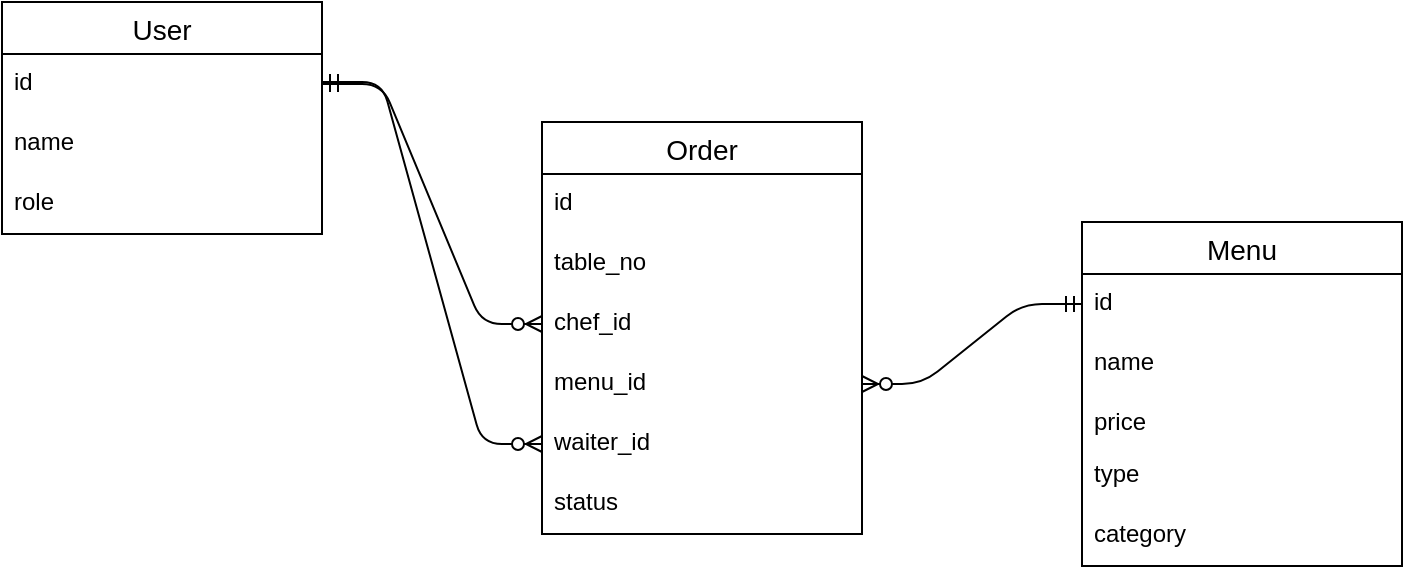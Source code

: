 <mxfile version="14.9.2" type="github" pages="3">
  <diagram id="TpzlO9uX-_jSFxg_mChm" name="ERD">
    <mxGraphModel dx="1038" dy="521" grid="1" gridSize="10" guides="1" tooltips="1" connect="1" arrows="1" fold="1" page="1" pageScale="1" pageWidth="827" pageHeight="1169" math="0" shadow="0">
      <root>
        <mxCell id="0" />
        <mxCell id="1" parent="0" />
        <mxCell id="zTbkuXteLoFAeEGaIJoD-1" value="User" style="swimlane;fontStyle=0;childLayout=stackLayout;horizontal=1;startSize=26;horizontalStack=0;resizeParent=1;resizeParentMax=0;resizeLast=0;collapsible=1;marginBottom=0;align=center;fontSize=14;" parent="1" vertex="1">
          <mxGeometry x="100" y="120" width="160" height="116" as="geometry" />
        </mxCell>
        <mxCell id="zTbkuXteLoFAeEGaIJoD-2" value="id" style="text;strokeColor=none;fillColor=none;spacingLeft=4;spacingRight=4;overflow=hidden;rotatable=0;points=[[0,0.5],[1,0.5]];portConstraint=eastwest;fontSize=12;" parent="zTbkuXteLoFAeEGaIJoD-1" vertex="1">
          <mxGeometry y="26" width="160" height="30" as="geometry" />
        </mxCell>
        <mxCell id="zTbkuXteLoFAeEGaIJoD-3" value="name" style="text;strokeColor=none;fillColor=none;spacingLeft=4;spacingRight=4;overflow=hidden;rotatable=0;points=[[0,0.5],[1,0.5]];portConstraint=eastwest;fontSize=12;" parent="zTbkuXteLoFAeEGaIJoD-1" vertex="1">
          <mxGeometry y="56" width="160" height="30" as="geometry" />
        </mxCell>
        <mxCell id="0XTJzVQdVALu3H4k3FcT-12" value="role" style="text;strokeColor=none;fillColor=none;spacingLeft=4;spacingRight=4;overflow=hidden;rotatable=0;points=[[0,0.5],[1,0.5]];portConstraint=eastwest;fontSize=12;" vertex="1" parent="zTbkuXteLoFAeEGaIJoD-1">
          <mxGeometry y="86" width="160" height="30" as="geometry" />
        </mxCell>
        <mxCell id="0XTJzVQdVALu3H4k3FcT-1" value="Order" style="swimlane;fontStyle=0;childLayout=stackLayout;horizontal=1;startSize=26;horizontalStack=0;resizeParent=1;resizeParentMax=0;resizeLast=0;collapsible=1;marginBottom=0;align=center;fontSize=14;" vertex="1" parent="1">
          <mxGeometry x="370" y="180" width="160" height="206" as="geometry" />
        </mxCell>
        <mxCell id="0XTJzVQdVALu3H4k3FcT-2" value="id" style="text;strokeColor=none;fillColor=none;spacingLeft=4;spacingRight=4;overflow=hidden;rotatable=0;points=[[0,0.5],[1,0.5]];portConstraint=eastwest;fontSize=12;" vertex="1" parent="0XTJzVQdVALu3H4k3FcT-1">
          <mxGeometry y="26" width="160" height="30" as="geometry" />
        </mxCell>
        <mxCell id="0XTJzVQdVALu3H4k3FcT-3" value="table_no" style="text;strokeColor=none;fillColor=none;spacingLeft=4;spacingRight=4;overflow=hidden;rotatable=0;points=[[0,0.5],[1,0.5]];portConstraint=eastwest;fontSize=12;" vertex="1" parent="0XTJzVQdVALu3H4k3FcT-1">
          <mxGeometry y="56" width="160" height="30" as="geometry" />
        </mxCell>
        <mxCell id="0XTJzVQdVALu3H4k3FcT-4" value="chef_id" style="text;strokeColor=none;fillColor=none;spacingLeft=4;spacingRight=4;overflow=hidden;rotatable=0;points=[[0,0.5],[1,0.5]];portConstraint=eastwest;fontSize=12;" vertex="1" parent="0XTJzVQdVALu3H4k3FcT-1">
          <mxGeometry y="86" width="160" height="30" as="geometry" />
        </mxCell>
        <mxCell id="0XTJzVQdVALu3H4k3FcT-16" value="menu_id" style="text;strokeColor=none;fillColor=none;spacingLeft=4;spacingRight=4;overflow=hidden;rotatable=0;points=[[0,0.5],[1,0.5]];portConstraint=eastwest;fontSize=12;" vertex="1" parent="0XTJzVQdVALu3H4k3FcT-1">
          <mxGeometry y="116" width="160" height="30" as="geometry" />
        </mxCell>
        <mxCell id="0XTJzVQdVALu3H4k3FcT-17" value="waiter_id" style="text;strokeColor=none;fillColor=none;spacingLeft=4;spacingRight=4;overflow=hidden;rotatable=0;points=[[0,0.5],[1,0.5]];portConstraint=eastwest;fontSize=12;" vertex="1" parent="0XTJzVQdVALu3H4k3FcT-1">
          <mxGeometry y="146" width="160" height="30" as="geometry" />
        </mxCell>
        <mxCell id="0XTJzVQdVALu3H4k3FcT-24" value="status" style="text;strokeColor=none;fillColor=none;spacingLeft=4;spacingRight=4;overflow=hidden;rotatable=0;points=[[0,0.5],[1,0.5]];portConstraint=eastwest;fontSize=12;" vertex="1" parent="0XTJzVQdVALu3H4k3FcT-1">
          <mxGeometry y="176" width="160" height="30" as="geometry" />
        </mxCell>
        <mxCell id="0XTJzVQdVALu3H4k3FcT-6" value="Menu" style="swimlane;fontStyle=0;childLayout=stackLayout;horizontal=1;startSize=26;horizontalStack=0;resizeParent=1;resizeParentMax=0;resizeLast=0;collapsible=1;marginBottom=0;align=center;fontSize=14;" vertex="1" parent="1">
          <mxGeometry x="640" y="230" width="160" height="172" as="geometry" />
        </mxCell>
        <mxCell id="0XTJzVQdVALu3H4k3FcT-7" value="id" style="text;strokeColor=none;fillColor=none;spacingLeft=4;spacingRight=4;overflow=hidden;rotatable=0;points=[[0,0.5],[1,0.5]];portConstraint=eastwest;fontSize=12;" vertex="1" parent="0XTJzVQdVALu3H4k3FcT-6">
          <mxGeometry y="26" width="160" height="30" as="geometry" />
        </mxCell>
        <mxCell id="0XTJzVQdVALu3H4k3FcT-8" value="name" style="text;strokeColor=none;fillColor=none;spacingLeft=4;spacingRight=4;overflow=hidden;rotatable=0;points=[[0,0.5],[1,0.5]];portConstraint=eastwest;fontSize=12;" vertex="1" parent="0XTJzVQdVALu3H4k3FcT-6">
          <mxGeometry y="56" width="160" height="30" as="geometry" />
        </mxCell>
        <mxCell id="hrf2P5JScx3775JFsGKy-1" value="price" style="text;strokeColor=none;fillColor=none;align=left;verticalAlign=top;spacingLeft=4;spacingRight=4;overflow=hidden;rotatable=0;points=[[0,0.5],[1,0.5]];portConstraint=eastwest;" vertex="1" parent="0XTJzVQdVALu3H4k3FcT-6">
          <mxGeometry y="86" width="160" height="26" as="geometry" />
        </mxCell>
        <mxCell id="0XTJzVQdVALu3H4k3FcT-9" value="type" style="text;strokeColor=none;fillColor=none;spacingLeft=4;spacingRight=4;overflow=hidden;rotatable=0;points=[[0,0.5],[1,0.5]];portConstraint=eastwest;fontSize=12;" vertex="1" parent="0XTJzVQdVALu3H4k3FcT-6">
          <mxGeometry y="112" width="160" height="30" as="geometry" />
        </mxCell>
        <mxCell id="0XTJzVQdVALu3H4k3FcT-10" value="category" style="text;strokeColor=none;fillColor=none;spacingLeft=4;spacingRight=4;overflow=hidden;rotatable=0;points=[[0,0.5],[1,0.5]];portConstraint=eastwest;fontSize=12;" vertex="1" parent="0XTJzVQdVALu3H4k3FcT-6">
          <mxGeometry y="142" width="160" height="30" as="geometry" />
        </mxCell>
        <mxCell id="0XTJzVQdVALu3H4k3FcT-21" value="" style="edgeStyle=entityRelationEdgeStyle;fontSize=12;html=1;endArrow=ERzeroToMany;startArrow=ERmandOne;entryX=0;entryY=0.5;entryDx=0;entryDy=0;" edge="1" parent="1" source="zTbkuXteLoFAeEGaIJoD-2" target="0XTJzVQdVALu3H4k3FcT-4">
          <mxGeometry width="100" height="100" relative="1" as="geometry">
            <mxPoint x="270" y="270" as="sourcePoint" />
            <mxPoint x="370" y="170" as="targetPoint" />
          </mxGeometry>
        </mxCell>
        <mxCell id="0XTJzVQdVALu3H4k3FcT-22" value="" style="edgeStyle=entityRelationEdgeStyle;fontSize=12;html=1;endArrow=ERzeroToMany;startArrow=ERmandOne;entryX=0;entryY=0.5;entryDx=0;entryDy=0;" edge="1" parent="1" target="0XTJzVQdVALu3H4k3FcT-17">
          <mxGeometry width="100" height="100" relative="1" as="geometry">
            <mxPoint x="260" y="160" as="sourcePoint" />
            <mxPoint x="380" y="291" as="targetPoint" />
          </mxGeometry>
        </mxCell>
        <mxCell id="0XTJzVQdVALu3H4k3FcT-23" value="" style="edgeStyle=entityRelationEdgeStyle;fontSize=12;html=1;endArrow=ERzeroToMany;startArrow=ERmandOne;entryX=1;entryY=0.5;entryDx=0;entryDy=0;exitX=0;exitY=0.5;exitDx=0;exitDy=0;" edge="1" parent="1" source="0XTJzVQdVALu3H4k3FcT-7" target="0XTJzVQdVALu3H4k3FcT-16">
          <mxGeometry width="100" height="100" relative="1" as="geometry">
            <mxPoint x="520" y="366" as="sourcePoint" />
            <mxPoint x="620" y="290" as="targetPoint" />
          </mxGeometry>
        </mxCell>
      </root>
    </mxGraphModel>
  </diagram>
  <diagram name="ERD New" id="vkC5xPXB4qokfhhUcDKv">
    <mxGraphModel dx="1038" dy="579" grid="1" gridSize="10" guides="1" tooltips="1" connect="1" arrows="1" fold="1" page="1" pageScale="1" pageWidth="827" pageHeight="1169" math="0" shadow="0">
      <root>
        <mxCell id="EJYRjer9uECquiIF8lyG-0" />
        <mxCell id="EJYRjer9uECquiIF8lyG-1" parent="EJYRjer9uECquiIF8lyG-0" />
        <mxCell id="EJYRjer9uECquiIF8lyG-2" value="User" style="swimlane;fontStyle=0;childLayout=stackLayout;horizontal=1;startSize=26;horizontalStack=0;resizeParent=1;resizeParentMax=0;resizeLast=0;collapsible=1;marginBottom=0;align=center;fontSize=14;" vertex="1" parent="EJYRjer9uECquiIF8lyG-1">
          <mxGeometry x="100" y="120" width="160" height="116" as="geometry" />
        </mxCell>
        <mxCell id="EJYRjer9uECquiIF8lyG-3" value="id" style="text;strokeColor=none;fillColor=none;spacingLeft=4;spacingRight=4;overflow=hidden;rotatable=0;points=[[0,0.5],[1,0.5]];portConstraint=eastwest;fontSize=12;" vertex="1" parent="EJYRjer9uECquiIF8lyG-2">
          <mxGeometry y="26" width="160" height="30" as="geometry" />
        </mxCell>
        <mxCell id="EJYRjer9uECquiIF8lyG-4" value="name" style="text;strokeColor=none;fillColor=none;spacingLeft=4;spacingRight=4;overflow=hidden;rotatable=0;points=[[0,0.5],[1,0.5]];portConstraint=eastwest;fontSize=12;" vertex="1" parent="EJYRjer9uECquiIF8lyG-2">
          <mxGeometry y="56" width="160" height="30" as="geometry" />
        </mxCell>
        <mxCell id="EJYRjer9uECquiIF8lyG-19" value="role" style="text;strokeColor=none;fillColor=none;spacingLeft=4;spacingRight=4;overflow=hidden;rotatable=0;points=[[0,0.5],[1,0.5]];portConstraint=eastwest;fontSize=12;" vertex="1" parent="EJYRjer9uECquiIF8lyG-2">
          <mxGeometry y="86" width="160" height="30" as="geometry" />
        </mxCell>
        <mxCell id="EJYRjer9uECquiIF8lyG-5" value="Order" style="swimlane;fontStyle=0;childLayout=stackLayout;horizontal=1;startSize=26;horizontalStack=0;resizeParent=1;resizeParentMax=0;resizeLast=0;collapsible=1;marginBottom=0;align=center;fontSize=14;" vertex="1" parent="EJYRjer9uECquiIF8lyG-1">
          <mxGeometry x="370" y="180" width="160" height="206" as="geometry" />
        </mxCell>
        <mxCell id="EJYRjer9uECquiIF8lyG-6" value="id" style="text;strokeColor=none;fillColor=none;spacingLeft=4;spacingRight=4;overflow=hidden;rotatable=0;points=[[0,0.5],[1,0.5]];portConstraint=eastwest;fontSize=12;" vertex="1" parent="EJYRjer9uECquiIF8lyG-5">
          <mxGeometry y="26" width="160" height="30" as="geometry" />
        </mxCell>
        <mxCell id="EJYRjer9uECquiIF8lyG-7" value="table_no" style="text;strokeColor=none;fillColor=none;spacingLeft=4;spacingRight=4;overflow=hidden;rotatable=0;points=[[0,0.5],[1,0.5]];portConstraint=eastwest;fontSize=12;" vertex="1" parent="EJYRjer9uECquiIF8lyG-5">
          <mxGeometry y="56" width="160" height="30" as="geometry" />
        </mxCell>
        <mxCell id="EJYRjer9uECquiIF8lyG-8" value="cheff_id" style="text;strokeColor=none;fillColor=none;spacingLeft=4;spacingRight=4;overflow=hidden;rotatable=0;points=[[0,0.5],[1,0.5]];portConstraint=eastwest;fontSize=12;" vertex="1" parent="EJYRjer9uECquiIF8lyG-5">
          <mxGeometry y="86" width="160" height="30" as="geometry" />
        </mxCell>
        <mxCell id="EJYRjer9uECquiIF8lyG-9" value="menu_id" style="text;strokeColor=none;fillColor=none;spacingLeft=4;spacingRight=4;overflow=hidden;rotatable=0;points=[[0,0.5],[1,0.5]];portConstraint=eastwest;fontSize=12;" vertex="1" parent="EJYRjer9uECquiIF8lyG-5">
          <mxGeometry y="116" width="160" height="30" as="geometry" />
        </mxCell>
        <mxCell id="EJYRjer9uECquiIF8lyG-10" value="waiter_id" style="text;strokeColor=none;fillColor=none;spacingLeft=4;spacingRight=4;overflow=hidden;rotatable=0;points=[[0,0.5],[1,0.5]];portConstraint=eastwest;fontSize=12;" vertex="1" parent="EJYRjer9uECquiIF8lyG-5">
          <mxGeometry y="146" width="160" height="30" as="geometry" />
        </mxCell>
        <mxCell id="EJYRjer9uECquiIF8lyG-11" value="status" style="text;strokeColor=none;fillColor=none;spacingLeft=4;spacingRight=4;overflow=hidden;rotatable=0;points=[[0,0.5],[1,0.5]];portConstraint=eastwest;fontSize=12;" vertex="1" parent="EJYRjer9uECquiIF8lyG-5">
          <mxGeometry y="176" width="160" height="30" as="geometry" />
        </mxCell>
        <mxCell id="EJYRjer9uECquiIF8lyG-12" value="Menu" style="swimlane;fontStyle=0;childLayout=stackLayout;horizontal=1;startSize=26;horizontalStack=0;resizeParent=1;resizeParentMax=0;resizeLast=0;collapsible=1;marginBottom=0;align=center;fontSize=14;" vertex="1" parent="EJYRjer9uECquiIF8lyG-1">
          <mxGeometry x="640" y="230" width="160" height="172" as="geometry" />
        </mxCell>
        <mxCell id="EJYRjer9uECquiIF8lyG-13" value="id" style="text;strokeColor=none;fillColor=none;spacingLeft=4;spacingRight=4;overflow=hidden;rotatable=0;points=[[0,0.5],[1,0.5]];portConstraint=eastwest;fontSize=12;" vertex="1" parent="EJYRjer9uECquiIF8lyG-12">
          <mxGeometry y="26" width="160" height="30" as="geometry" />
        </mxCell>
        <mxCell id="EJYRjer9uECquiIF8lyG-14" value="name" style="text;strokeColor=none;fillColor=none;spacingLeft=4;spacingRight=4;overflow=hidden;rotatable=0;points=[[0,0.5],[1,0.5]];portConstraint=eastwest;fontSize=12;" vertex="1" parent="EJYRjer9uECquiIF8lyG-12">
          <mxGeometry y="56" width="160" height="30" as="geometry" />
        </mxCell>
        <mxCell id="EJYRjer9uECquiIF8lyG-15" value="price" style="text;strokeColor=none;fillColor=none;align=left;verticalAlign=top;spacingLeft=4;spacingRight=4;overflow=hidden;rotatable=0;points=[[0,0.5],[1,0.5]];portConstraint=eastwest;" vertex="1" parent="EJYRjer9uECquiIF8lyG-12">
          <mxGeometry y="86" width="160" height="26" as="geometry" />
        </mxCell>
        <mxCell id="EJYRjer9uECquiIF8lyG-16" value="type" style="text;strokeColor=none;fillColor=none;spacingLeft=4;spacingRight=4;overflow=hidden;rotatable=0;points=[[0,0.5],[1,0.5]];portConstraint=eastwest;fontSize=12;" vertex="1" parent="EJYRjer9uECquiIF8lyG-12">
          <mxGeometry y="112" width="160" height="30" as="geometry" />
        </mxCell>
        <mxCell id="EJYRjer9uECquiIF8lyG-17" value="category" style="text;strokeColor=none;fillColor=none;spacingLeft=4;spacingRight=4;overflow=hidden;rotatable=0;points=[[0,0.5],[1,0.5]];portConstraint=eastwest;fontSize=12;" vertex="1" parent="EJYRjer9uECquiIF8lyG-12">
          <mxGeometry y="142" width="160" height="30" as="geometry" />
        </mxCell>
        <mxCell id="EJYRjer9uECquiIF8lyG-21" value="" style="edgeStyle=entityRelationEdgeStyle;fontSize=12;html=1;endArrow=ERzeroToMany;startArrow=ERmandOne;entryX=0;entryY=0.5;entryDx=0;entryDy=0;" edge="1" parent="EJYRjer9uECquiIF8lyG-1" source="EJYRjer9uECquiIF8lyG-3" target="EJYRjer9uECquiIF8lyG-8">
          <mxGeometry width="100" height="100" relative="1" as="geometry">
            <mxPoint x="270" y="270" as="sourcePoint" />
            <mxPoint x="370" y="170" as="targetPoint" />
          </mxGeometry>
        </mxCell>
        <mxCell id="EJYRjer9uECquiIF8lyG-23" value="" style="edgeStyle=entityRelationEdgeStyle;fontSize=12;html=1;endArrow=ERzeroToMany;startArrow=ERmandOne;entryX=1;entryY=0.5;entryDx=0;entryDy=0;exitX=0;exitY=0.5;exitDx=0;exitDy=0;" edge="1" parent="EJYRjer9uECquiIF8lyG-1" source="EJYRjer9uECquiIF8lyG-13" target="EJYRjer9uECquiIF8lyG-9">
          <mxGeometry width="100" height="100" relative="1" as="geometry">
            <mxPoint x="520" y="366" as="sourcePoint" />
            <mxPoint x="620" y="290" as="targetPoint" />
          </mxGeometry>
        </mxCell>
      </root>
    </mxGraphModel>
  </diagram>
  <diagram id="zYb-bsE84CB9MKvqwKIp" name="Class Diagram">
    <mxGraphModel dx="1038" dy="521" grid="1" gridSize="10" guides="1" tooltips="1" connect="1" arrows="1" fold="1" page="1" pageScale="1" pageWidth="827" pageHeight="1169" math="0" shadow="0">
      <root>
        <mxCell id="HRRFf-iQaqE2Xjwso4pb-0" />
        <mxCell id="HRRFf-iQaqE2Xjwso4pb-1" parent="HRRFf-iQaqE2Xjwso4pb-0" />
        <mxCell id="HRRFf-iQaqE2Xjwso4pb-2" value="Chef" style="swimlane;fontStyle=1;align=center;verticalAlign=top;childLayout=stackLayout;horizontal=1;startSize=26;horizontalStack=0;resizeParent=1;resizeParentMax=0;resizeLast=0;collapsible=1;marginBottom=0;" vertex="1" parent="HRRFf-iQaqE2Xjwso4pb-1">
          <mxGeometry x="200" y="60" width="160" height="64" as="geometry" />
        </mxCell>
        <mxCell id="HRRFf-iQaqE2Xjwso4pb-4" value="" style="line;strokeWidth=1;fillColor=none;align=left;verticalAlign=middle;spacingTop=-1;spacingLeft=3;spacingRight=3;rotatable=0;labelPosition=right;points=[];portConstraint=eastwest;" vertex="1" parent="HRRFf-iQaqE2Xjwso4pb-2">
          <mxGeometry y="26" width="160" height="8" as="geometry" />
        </mxCell>
        <mxCell id="O2iXj49pAVpXX92S3JUC-13" value="+ viewOrder()" style="text;strokeColor=none;fillColor=none;align=left;verticalAlign=top;spacingLeft=4;spacingRight=4;overflow=hidden;rotatable=0;points=[[0,0.5],[1,0.5]];portConstraint=eastwest;" vertex="1" parent="HRRFf-iQaqE2Xjwso4pb-2">
          <mxGeometry y="34" width="160" height="30" as="geometry" />
        </mxCell>
        <mxCell id="HRRFf-iQaqE2Xjwso4pb-7" value="Order" style="swimlane;fontStyle=1;align=center;verticalAlign=top;childLayout=stackLayout;horizontal=1;startSize=26;horizontalStack=0;resizeParent=1;resizeParentMax=0;resizeLast=0;collapsible=1;marginBottom=0;" vertex="1" parent="HRRFf-iQaqE2Xjwso4pb-1">
          <mxGeometry x="430" y="280" width="160" height="372" as="geometry" />
        </mxCell>
        <mxCell id="HRRFf-iQaqE2Xjwso4pb-8" value="- id: int" style="text;strokeColor=none;fillColor=none;align=left;verticalAlign=top;spacingLeft=4;spacingRight=4;overflow=hidden;rotatable=0;points=[[0,0.5],[1,0.5]];portConstraint=eastwest;" vertex="1" parent="HRRFf-iQaqE2Xjwso4pb-7">
          <mxGeometry y="26" width="160" height="26" as="geometry" />
        </mxCell>
        <mxCell id="HRRFf-iQaqE2Xjwso4pb-9" value="- table_no: varchar(10)" style="text;strokeColor=none;fillColor=none;align=left;verticalAlign=top;spacingLeft=4;spacingRight=4;overflow=hidden;rotatable=0;points=[[0,0.5],[1,0.5]];portConstraint=eastwest;" vertex="1" parent="HRRFf-iQaqE2Xjwso4pb-7">
          <mxGeometry y="52" width="160" height="26" as="geometry" />
        </mxCell>
        <mxCell id="mgfCIXDDexsU75hQidlB-0" value="- chef_id: int" style="text;strokeColor=none;fillColor=none;align=left;verticalAlign=top;spacingLeft=4;spacingRight=4;overflow=hidden;rotatable=0;points=[[0,0.5],[1,0.5]];portConstraint=eastwest;" vertex="1" parent="HRRFf-iQaqE2Xjwso4pb-7">
          <mxGeometry y="78" width="160" height="26" as="geometry" />
        </mxCell>
        <mxCell id="mgfCIXDDexsU75hQidlB-1" value="- waiter_id: int" style="text;strokeColor=none;fillColor=none;align=left;verticalAlign=top;spacingLeft=4;spacingRight=4;overflow=hidden;rotatable=0;points=[[0,0.5],[1,0.5]];portConstraint=eastwest;" vertex="1" parent="HRRFf-iQaqE2Xjwso4pb-7">
          <mxGeometry y="104" width="160" height="26" as="geometry" />
        </mxCell>
        <mxCell id="mgfCIXDDexsU75hQidlB-2" value="- menu_id: int" style="text;strokeColor=none;fillColor=none;align=left;verticalAlign=top;spacingLeft=4;spacingRight=4;overflow=hidden;rotatable=0;points=[[0,0.5],[1,0.5]];portConstraint=eastwest;" vertex="1" parent="HRRFf-iQaqE2Xjwso4pb-7">
          <mxGeometry y="130" width="160" height="26" as="geometry" />
        </mxCell>
        <mxCell id="HRRFf-iQaqE2Xjwso4pb-11" value="- status: varchar(5)" style="text;strokeColor=none;fillColor=none;align=left;verticalAlign=top;spacingLeft=4;spacingRight=4;overflow=hidden;rotatable=0;points=[[0,0.5],[1,0.5]];portConstraint=eastwest;" vertex="1" parent="HRRFf-iQaqE2Xjwso4pb-7">
          <mxGeometry y="156" width="160" height="26" as="geometry" />
        </mxCell>
        <mxCell id="HRRFf-iQaqE2Xjwso4pb-10" value="" style="line;strokeWidth=1;fillColor=none;align=left;verticalAlign=middle;spacingTop=-1;spacingLeft=3;spacingRight=3;rotatable=0;labelPosition=right;points=[];portConstraint=eastwest;" vertex="1" parent="HRRFf-iQaqE2Xjwso4pb-7">
          <mxGeometry y="182" width="160" height="8" as="geometry" />
        </mxCell>
        <mxCell id="O2iXj49pAVpXX92S3JUC-1" value="+ viewOpenOrder()" style="text;strokeColor=none;fillColor=none;align=left;verticalAlign=top;spacingLeft=4;spacingRight=4;overflow=hidden;rotatable=0;points=[[0,0.5],[1,0.5]];portConstraint=eastwest;" vertex="1" parent="HRRFf-iQaqE2Xjwso4pb-7">
          <mxGeometry y="190" width="160" height="26" as="geometry" />
        </mxCell>
        <mxCell id="O2iXj49pAVpXX92S3JUC-2" value="+ viewCloseOrder()" style="text;strokeColor=none;fillColor=none;align=left;verticalAlign=top;spacingLeft=4;spacingRight=4;overflow=hidden;rotatable=0;points=[[0,0.5],[1,0.5]];portConstraint=eastwest;" vertex="1" parent="HRRFf-iQaqE2Xjwso4pb-7">
          <mxGeometry y="216" width="160" height="26" as="geometry" />
        </mxCell>
        <mxCell id="O2iXj49pAVpXX92S3JUC-3" value="+ viewProcessingOrder()" style="text;strokeColor=none;fillColor=none;align=left;verticalAlign=top;spacingLeft=4;spacingRight=4;overflow=hidden;rotatable=0;points=[[0,0.5],[1,0.5]];portConstraint=eastwest;" vertex="1" parent="HRRFf-iQaqE2Xjwso4pb-7">
          <mxGeometry y="242" width="160" height="26" as="geometry" />
        </mxCell>
        <mxCell id="O2iXj49pAVpXX92S3JUC-0" value="+ createOrder()" style="text;strokeColor=none;fillColor=none;align=left;verticalAlign=top;spacingLeft=4;spacingRight=4;overflow=hidden;rotatable=0;points=[[0,0.5],[1,0.5]];portConstraint=eastwest;" vertex="1" parent="HRRFf-iQaqE2Xjwso4pb-7">
          <mxGeometry y="268" width="160" height="26" as="geometry" />
        </mxCell>
        <mxCell id="HRRFf-iQaqE2Xjwso4pb-19" value="+ processOrder()" style="text;strokeColor=none;fillColor=none;align=left;verticalAlign=top;spacingLeft=4;spacingRight=4;overflow=hidden;rotatable=0;points=[[0,0.5],[1,0.5]];portConstraint=eastwest;" vertex="1" parent="HRRFf-iQaqE2Xjwso4pb-7">
          <mxGeometry y="294" width="160" height="26" as="geometry" />
        </mxCell>
        <mxCell id="O2iXj49pAVpXX92S3JUC-4" value="+ closeOrder()" style="text;strokeColor=none;fillColor=none;align=left;verticalAlign=top;spacingLeft=4;spacingRight=4;overflow=hidden;rotatable=0;points=[[0,0.5],[1,0.5]];portConstraint=eastwest;" vertex="1" parent="HRRFf-iQaqE2Xjwso4pb-7">
          <mxGeometry y="320" width="160" height="26" as="geometry" />
        </mxCell>
        <mxCell id="O2iXj49pAVpXX92S3JUC-5" value="+ modifyOrder()" style="text;strokeColor=none;fillColor=none;align=left;verticalAlign=top;spacingLeft=4;spacingRight=4;overflow=hidden;rotatable=0;points=[[0,0.5],[1,0.5]];portConstraint=eastwest;" vertex="1" parent="HRRFf-iQaqE2Xjwso4pb-7">
          <mxGeometry y="346" width="160" height="26" as="geometry" />
        </mxCell>
        <mxCell id="HRRFf-iQaqE2Xjwso4pb-12" value="Menu" style="swimlane;fontStyle=1;align=center;verticalAlign=top;childLayout=stackLayout;horizontal=1;startSize=26;horizontalStack=0;resizeParent=1;resizeParentMax=0;resizeLast=0;collapsible=1;marginBottom=0;" vertex="1" parent="HRRFf-iQaqE2Xjwso4pb-1">
          <mxGeometry x="650" y="280" width="160" height="242" as="geometry" />
        </mxCell>
        <mxCell id="HRRFf-iQaqE2Xjwso4pb-13" value="- id: int" style="text;strokeColor=none;fillColor=none;align=left;verticalAlign=top;spacingLeft=4;spacingRight=4;overflow=hidden;rotatable=0;points=[[0,0.5],[1,0.5]];portConstraint=eastwest;" vertex="1" parent="HRRFf-iQaqE2Xjwso4pb-12">
          <mxGeometry y="26" width="160" height="26" as="geometry" />
        </mxCell>
        <mxCell id="HRRFf-iQaqE2Xjwso4pb-14" value="- name: varchar(100)" style="text;strokeColor=none;fillColor=none;align=left;verticalAlign=top;spacingLeft=4;spacingRight=4;overflow=hidden;rotatable=0;points=[[0,0.5],[1,0.5]];portConstraint=eastwest;" vertex="1" parent="HRRFf-iQaqE2Xjwso4pb-12">
          <mxGeometry y="52" width="160" height="26" as="geometry" />
        </mxCell>
        <mxCell id="oURKAWG4ZIIDqlEx1P40-0" value="- price: int" style="text;strokeColor=none;fillColor=none;align=left;verticalAlign=top;spacingLeft=4;spacingRight=4;overflow=hidden;rotatable=0;points=[[0,0.5],[1,0.5]];portConstraint=eastwest;" vertex="1" parent="HRRFf-iQaqE2Xjwso4pb-12">
          <mxGeometry y="78" width="160" height="26" as="geometry" />
        </mxCell>
        <mxCell id="HRRFf-iQaqE2Xjwso4pb-15" value="- type: varchar(20)&#xa;" style="text;strokeColor=none;fillColor=none;align=left;verticalAlign=top;spacingLeft=4;spacingRight=4;overflow=hidden;rotatable=0;points=[[0,0.5],[1,0.5]];portConstraint=eastwest;" vertex="1" parent="HRRFf-iQaqE2Xjwso4pb-12">
          <mxGeometry y="104" width="160" height="26" as="geometry" />
        </mxCell>
        <mxCell id="HRRFf-iQaqE2Xjwso4pb-17" value="- category: varchar(20)" style="text;strokeColor=none;fillColor=none;align=left;verticalAlign=top;spacingLeft=4;spacingRight=4;overflow=hidden;rotatable=0;points=[[0,0.5],[1,0.5]];portConstraint=eastwest;" vertex="1" parent="HRRFf-iQaqE2Xjwso4pb-12">
          <mxGeometry y="130" width="160" height="26" as="geometry" />
        </mxCell>
        <mxCell id="HRRFf-iQaqE2Xjwso4pb-16" value="" style="line;strokeWidth=1;fillColor=none;align=left;verticalAlign=middle;spacingTop=-1;spacingLeft=3;spacingRight=3;rotatable=0;labelPosition=right;points=[];portConstraint=eastwest;" vertex="1" parent="HRRFf-iQaqE2Xjwso4pb-12">
          <mxGeometry y="156" width="160" height="8" as="geometry" />
        </mxCell>
        <mxCell id="HRRFf-iQaqE2Xjwso4pb-18" value="+ showMenu()&#xa;" style="text;strokeColor=none;fillColor=none;align=left;verticalAlign=top;spacingLeft=4;spacingRight=4;overflow=hidden;rotatable=0;points=[[0,0.5],[1,0.5]];portConstraint=eastwest;" vertex="1" parent="HRRFf-iQaqE2Xjwso4pb-12">
          <mxGeometry y="164" width="160" height="26" as="geometry" />
        </mxCell>
        <mxCell id="O2iXj49pAVpXX92S3JUC-6" value="+ insertMenu()" style="text;strokeColor=none;fillColor=none;align=left;verticalAlign=top;spacingLeft=4;spacingRight=4;overflow=hidden;rotatable=0;points=[[0,0.5],[1,0.5]];portConstraint=eastwest;" vertex="1" parent="HRRFf-iQaqE2Xjwso4pb-12">
          <mxGeometry y="190" width="160" height="26" as="geometry" />
        </mxCell>
        <mxCell id="O2iXj49pAVpXX92S3JUC-7" value="+ editMenu()" style="text;strokeColor=none;fillColor=none;align=left;verticalAlign=top;spacingLeft=4;spacingRight=4;overflow=hidden;rotatable=0;points=[[0,0.5],[1,0.5]];portConstraint=eastwest;" vertex="1" parent="HRRFf-iQaqE2Xjwso4pb-12">
          <mxGeometry y="216" width="160" height="26" as="geometry" />
        </mxCell>
        <mxCell id="T5FBr6-Sj01AoJT_ocx3-5" style="edgeStyle=orthogonalEdgeStyle;rounded=0;orthogonalLoop=1;jettySize=auto;html=1;entryX=0.995;entryY=0.128;entryDx=0;entryDy=0;entryPerimeter=0;" edge="1" parent="HRRFf-iQaqE2Xjwso4pb-1" source="HRRFf-iQaqE2Xjwso4pb-20" target="T5FBr6-Sj01AoJT_ocx3-0">
          <mxGeometry relative="1" as="geometry" />
        </mxCell>
        <mxCell id="HRRFf-iQaqE2Xjwso4pb-20" value="Waiter" style="swimlane;fontStyle=1;align=center;verticalAlign=top;childLayout=stackLayout;horizontal=1;startSize=26;horizontalStack=0;resizeParent=1;resizeParentMax=0;resizeLast=0;collapsible=1;marginBottom=0;" vertex="1" parent="HRRFf-iQaqE2Xjwso4pb-1">
          <mxGeometry x="170" y="360" width="160" height="54" as="geometry" />
        </mxCell>
        <mxCell id="HRRFf-iQaqE2Xjwso4pb-23" value="" style="line;strokeWidth=1;fillColor=none;align=left;verticalAlign=middle;spacingTop=-1;spacingLeft=3;spacingRight=3;rotatable=0;labelPosition=right;points=[];portConstraint=eastwest;" vertex="1" parent="HRRFf-iQaqE2Xjwso4pb-20">
          <mxGeometry y="26" width="160" height="2" as="geometry" />
        </mxCell>
        <mxCell id="O2iXj49pAVpXX92S3JUC-12" value="+ viewOrder()" style="text;strokeColor=none;fillColor=none;align=left;verticalAlign=top;spacingLeft=4;spacingRight=4;overflow=hidden;rotatable=0;points=[[0,0.5],[1,0.5]];portConstraint=eastwest;" vertex="1" parent="HRRFf-iQaqE2Xjwso4pb-20">
          <mxGeometry y="28" width="160" height="26" as="geometry" />
        </mxCell>
        <mxCell id="O2iXj49pAVpXX92S3JUC-8" value="" style="edgeStyle=entityRelationEdgeStyle;fontSize=12;html=1;endArrow=ERzeroToMany;startArrow=ERmandOne;exitX=1;exitY=0.5;exitDx=0;exitDy=0;entryX=-0.012;entryY=0.04;entryDx=0;entryDy=0;entryPerimeter=0;" edge="1" parent="HRRFf-iQaqE2Xjwso4pb-1" target="HRRFf-iQaqE2Xjwso4pb-7">
          <mxGeometry width="100" height="100" relative="1" as="geometry">
            <mxPoint x="360" y="99" as="sourcePoint" />
            <mxPoint x="480" y="100" as="targetPoint" />
          </mxGeometry>
        </mxCell>
        <mxCell id="O2iXj49pAVpXX92S3JUC-9" value="" style="edgeStyle=entityRelationEdgeStyle;fontSize=12;html=1;endArrow=ERzeroToMany;startArrow=ERmandOne;exitX=1.01;exitY=0.109;exitDx=0;exitDy=0;exitPerimeter=0;entryX=-0.012;entryY=0.931;entryDx=0;entryDy=0;entryPerimeter=0;" edge="1" parent="HRRFf-iQaqE2Xjwso4pb-1" source="HRRFf-iQaqE2Xjwso4pb-20" target="HRRFf-iQaqE2Xjwso4pb-8">
          <mxGeometry width="100" height="100" relative="1" as="geometry">
            <mxPoint x="270" y="159" as="sourcePoint" />
            <mxPoint x="380" y="230" as="targetPoint" />
          </mxGeometry>
        </mxCell>
        <mxCell id="O2iXj49pAVpXX92S3JUC-10" value="" style="edgeStyle=entityRelationEdgeStyle;fontSize=12;html=1;endArrow=ERzeroToMany;startArrow=ERmandOne;entryX=1.008;entryY=0.039;entryDx=0;entryDy=0;entryPerimeter=0;exitX=-0.003;exitY=0.077;exitDx=0;exitDy=0;exitPerimeter=0;" edge="1" parent="HRRFf-iQaqE2Xjwso4pb-1" source="HRRFf-iQaqE2Xjwso4pb-12" target="HRRFf-iQaqE2Xjwso4pb-7">
          <mxGeometry width="100" height="100" relative="1" as="geometry">
            <mxPoint x="600" y="230" as="sourcePoint" />
            <mxPoint x="388.08" y="210.206" as="targetPoint" />
          </mxGeometry>
        </mxCell>
        <mxCell id="T5FBr6-Sj01AoJT_ocx3-0" value="User" style="swimlane;fontStyle=1;align=center;verticalAlign=top;childLayout=stackLayout;horizontal=1;startSize=26;horizontalStack=0;resizeParent=1;resizeParentMax=0;resizeLast=0;collapsible=1;marginBottom=0;" vertex="1" parent="HRRFf-iQaqE2Xjwso4pb-1">
          <mxGeometry x="10" y="210" width="160" height="132" as="geometry" />
        </mxCell>
        <mxCell id="T5FBr6-Sj01AoJT_ocx3-1" value="- id: int" style="text;strokeColor=none;fillColor=none;align=left;verticalAlign=top;spacingLeft=4;spacingRight=4;overflow=hidden;rotatable=0;points=[[0,0.5],[1,0.5]];portConstraint=eastwest;" vertex="1" parent="T5FBr6-Sj01AoJT_ocx3-0">
          <mxGeometry y="26" width="160" height="26" as="geometry" />
        </mxCell>
        <mxCell id="T5FBr6-Sj01AoJT_ocx3-2" value="- name: varchar(50)" style="text;strokeColor=none;fillColor=none;align=left;verticalAlign=top;spacingLeft=4;spacingRight=4;overflow=hidden;rotatable=0;points=[[0,0.5],[1,0.5]];portConstraint=eastwest;" vertex="1" parent="T5FBr6-Sj01AoJT_ocx3-0">
          <mxGeometry y="52" width="160" height="26" as="geometry" />
        </mxCell>
        <mxCell id="T5FBr6-Sj01AoJT_ocx3-7" value="- role: varchar(20)" style="text;strokeColor=none;fillColor=none;align=left;verticalAlign=top;spacingLeft=4;spacingRight=4;overflow=hidden;rotatable=0;points=[[0,0.5],[1,0.5]];portConstraint=eastwest;" vertex="1" parent="T5FBr6-Sj01AoJT_ocx3-0">
          <mxGeometry y="78" width="160" height="26" as="geometry" />
        </mxCell>
        <mxCell id="T5FBr6-Sj01AoJT_ocx3-3" value="" style="line;strokeWidth=1;fillColor=none;align=left;verticalAlign=middle;spacingTop=-1;spacingLeft=3;spacingRight=3;rotatable=0;labelPosition=right;points=[];portConstraint=eastwest;" vertex="1" parent="T5FBr6-Sj01AoJT_ocx3-0">
          <mxGeometry y="104" width="160" height="2" as="geometry" />
        </mxCell>
        <mxCell id="T5FBr6-Sj01AoJT_ocx3-4" value="+ viewOrder()" style="text;strokeColor=none;fillColor=none;align=left;verticalAlign=top;spacingLeft=4;spacingRight=4;overflow=hidden;rotatable=0;points=[[0,0.5],[1,0.5]];portConstraint=eastwest;" vertex="1" parent="T5FBr6-Sj01AoJT_ocx3-0">
          <mxGeometry y="106" width="160" height="26" as="geometry" />
        </mxCell>
        <mxCell id="T5FBr6-Sj01AoJT_ocx3-6" style="edgeStyle=orthogonalEdgeStyle;rounded=0;orthogonalLoop=1;jettySize=auto;html=1;" edge="1" parent="HRRFf-iQaqE2Xjwso4pb-1" target="T5FBr6-Sj01AoJT_ocx3-0">
          <mxGeometry relative="1" as="geometry">
            <mxPoint x="200" y="99" as="sourcePoint" />
          </mxGeometry>
        </mxCell>
      </root>
    </mxGraphModel>
  </diagram>
</mxfile>
